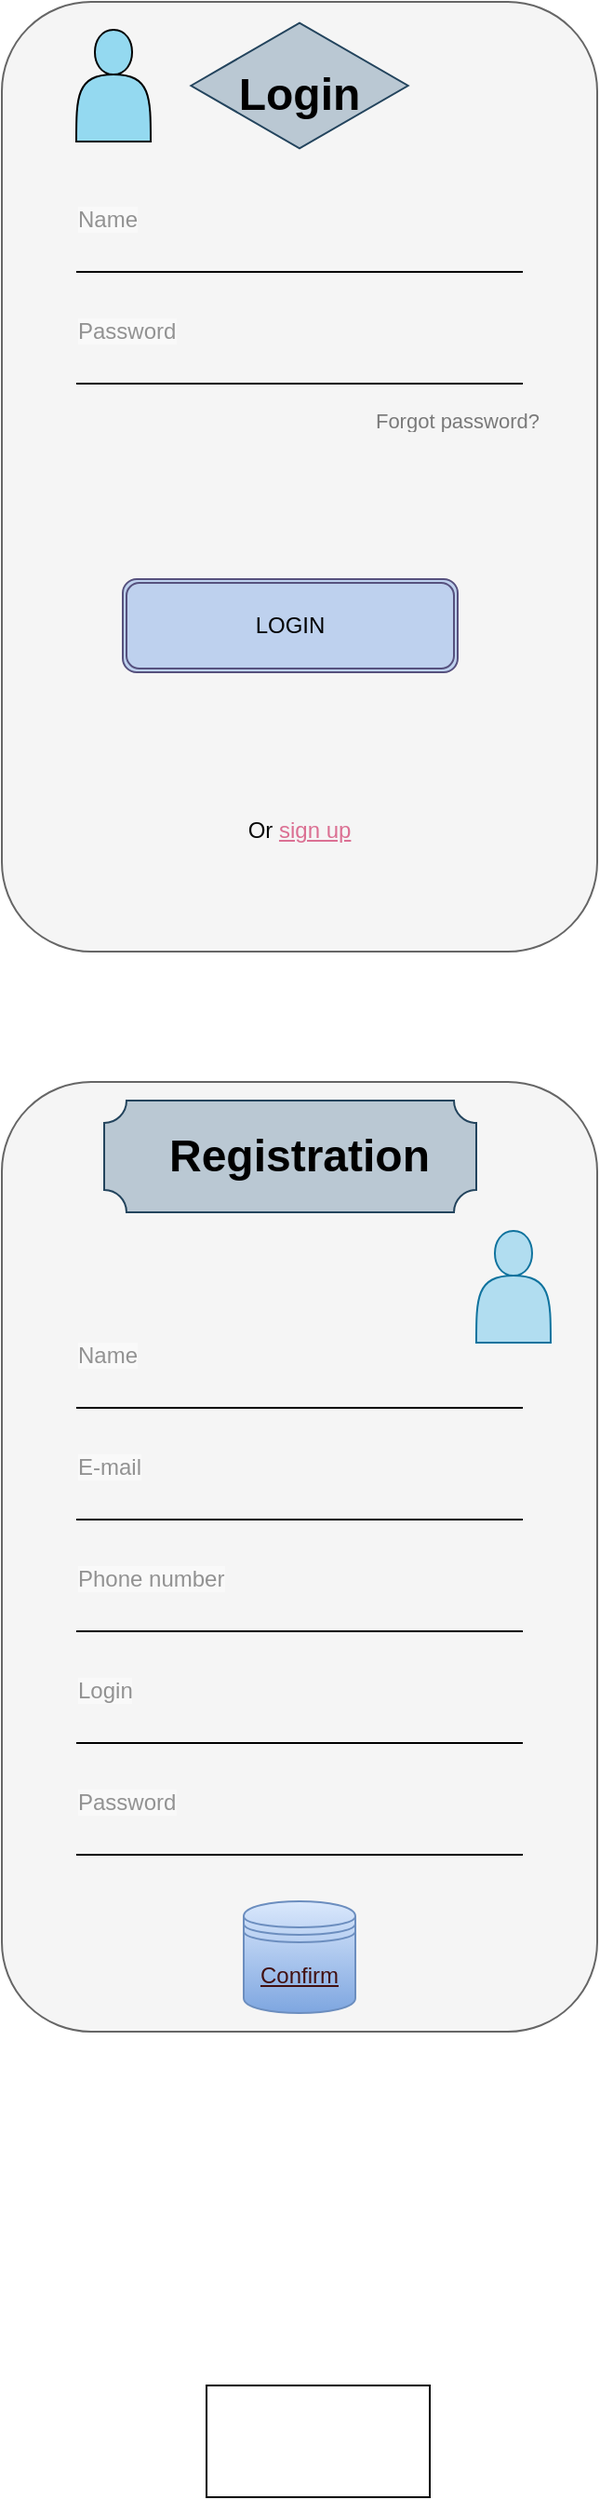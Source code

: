 <mxfile version="22.0.0" type="github">
  <diagram name="Страница — 1" id="094rIX_v4tiGBF97fC8Q">
    <mxGraphModel dx="1434" dy="790" grid="1" gridSize="10" guides="1" tooltips="1" connect="1" arrows="1" fold="1" page="1" pageScale="1" pageWidth="827" pageHeight="1169" math="0" shadow="0">
      <root>
        <mxCell id="0" />
        <mxCell id="1" parent="0" />
        <mxCell id="M2KzNqmG_oy7C7dPH1e2-12" value="" style="rounded=1;whiteSpace=wrap;html=1;direction=south;glass=0;fillColor=#f5f5f5;fontColor=#333333;strokeColor=#666666;shadow=0;" vertex="1" parent="1">
          <mxGeometry x="280" y="40" width="320" height="510" as="geometry" />
        </mxCell>
        <mxCell id="M2KzNqmG_oy7C7dPH1e2-18" value="" style="html=1;whiteSpace=wrap;aspect=fixed;shape=isoRectangle;fillStyle=solid;fillColor=#bac8d3;strokeColor=#23445d;" vertex="1" parent="1">
          <mxGeometry x="381.67" y="50" width="116.66" height="70" as="geometry" />
        </mxCell>
        <mxCell id="M2KzNqmG_oy7C7dPH1e2-13" value="Name" style="line;strokeWidth=1;html=1;perimeter=backbonePerimeter;points=[];outlineConnect=0;align=left;verticalAlign=bottom;horizontal=1;spacingTop=8;spacing=26;spacingLeft=-25;textOpacity=40;" vertex="1" parent="1">
          <mxGeometry x="320" y="180" width="240" height="10" as="geometry" />
        </mxCell>
        <mxCell id="M2KzNqmG_oy7C7dPH1e2-15" value="Password" style="line;strokeWidth=1;html=1;perimeter=backbonePerimeter;points=[];outlineConnect=0;align=left;spacing=26;verticalAlign=bottom;spacingLeft=-25;spacingRight=0;textOpacity=40;" vertex="1" parent="1">
          <mxGeometry x="320" y="240" width="240" height="10" as="geometry" />
        </mxCell>
        <mxCell id="M2KzNqmG_oy7C7dPH1e2-14" value="&lt;h1&gt;Login&lt;/h1&gt;" style="text;html=1;strokeColor=none;fillColor=none;spacing=5;spacingTop=-20;whiteSpace=wrap;overflow=hidden;rounded=0;align=center;" vertex="1" parent="1">
          <mxGeometry x="345" y="70" width="190" height="40" as="geometry" />
        </mxCell>
        <mxCell id="M2KzNqmG_oy7C7dPH1e2-20" value="" style="shape=actor;whiteSpace=wrap;html=1;fillColor=#94d9f0;" vertex="1" parent="1">
          <mxGeometry x="320" y="55" width="40" height="60" as="geometry" />
        </mxCell>
        <mxCell id="M2KzNqmG_oy7C7dPH1e2-21" value="LOGIN" style="shape=ext;double=1;rounded=1;whiteSpace=wrap;html=1;fillColor=#bed1ee;strokeColor=#56517e;" vertex="1" parent="1">
          <mxGeometry x="345" y="350" width="180" height="50" as="geometry" />
        </mxCell>
        <mxCell id="M2KzNqmG_oy7C7dPH1e2-22" value="Forgot password?" style="text;html=1;strokeColor=none;fillColor=none;align=center;verticalAlign=middle;whiteSpace=wrap;rounded=0;opacity=30;textOpacity=50;fontSize=11;" vertex="1" parent="1">
          <mxGeometry x="470" y="250" width="110" height="30" as="geometry" />
        </mxCell>
        <mxCell id="M2KzNqmG_oy7C7dPH1e2-23" value="&lt;font color=&quot;#080808&quot;&gt;Or &lt;/font&gt;&lt;u&gt;sign up&lt;/u&gt;" style="text;html=1;align=center;verticalAlign=middle;whiteSpace=wrap;rounded=0;fontColor=#db7093;" vertex="1" parent="1">
          <mxGeometry x="375" y="470" width="130" height="30" as="geometry" />
        </mxCell>
        <mxCell id="M2KzNqmG_oy7C7dPH1e2-25" value="" style="rounded=1;whiteSpace=wrap;html=1;direction=south;glass=0;fillColor=#f5f5f5;fontColor=#333333;strokeColor=#666666;" vertex="1" parent="1">
          <mxGeometry x="280" y="620" width="320" height="510" as="geometry" />
        </mxCell>
        <mxCell id="M2KzNqmG_oy7C7dPH1e2-27" value="" style="verticalLabelPosition=bottom;verticalAlign=top;html=1;shape=mxgraph.basic.plaque;dx=6;whiteSpace=wrap;fillColor=#bac8d3;strokeColor=#23445d;" vertex="1" parent="1">
          <mxGeometry x="335" y="630" width="200" height="60" as="geometry" />
        </mxCell>
        <mxCell id="M2KzNqmG_oy7C7dPH1e2-26" value="&lt;h1&gt;Registration&lt;/h1&gt;" style="text;html=1;strokeColor=none;fillColor=none;spacing=5;spacingTop=-20;whiteSpace=wrap;overflow=hidden;rounded=0;align=center;" vertex="1" parent="1">
          <mxGeometry x="345" y="640" width="190" height="40" as="geometry" />
        </mxCell>
        <mxCell id="M2KzNqmG_oy7C7dPH1e2-31" value="Name" style="line;strokeWidth=1;html=1;perimeter=backbonePerimeter;points=[];outlineConnect=0;align=left;verticalAlign=bottom;horizontal=1;spacingTop=8;spacing=26;spacingLeft=-25;textOpacity=40;" vertex="1" parent="1">
          <mxGeometry x="320" y="790" width="240" height="10" as="geometry" />
        </mxCell>
        <mxCell id="M2KzNqmG_oy7C7dPH1e2-32" value="Phone number" style="line;strokeWidth=1;html=1;perimeter=backbonePerimeter;points=[];outlineConnect=0;align=left;verticalAlign=bottom;horizontal=1;spacingTop=8;spacing=26;spacingLeft=-25;textOpacity=40;" vertex="1" parent="1">
          <mxGeometry x="320" y="910" width="240" height="10" as="geometry" />
        </mxCell>
        <mxCell id="M2KzNqmG_oy7C7dPH1e2-33" value="Login" style="line;strokeWidth=1;html=1;perimeter=backbonePerimeter;points=[];outlineConnect=0;align=left;verticalAlign=bottom;horizontal=1;spacingTop=8;spacing=26;spacingLeft=-25;textOpacity=40;" vertex="1" parent="1">
          <mxGeometry x="320" y="970" width="240" height="10" as="geometry" />
        </mxCell>
        <mxCell id="M2KzNqmG_oy7C7dPH1e2-34" value="Password" style="line;strokeWidth=1;html=1;perimeter=backbonePerimeter;points=[];outlineConnect=0;align=left;verticalAlign=bottom;horizontal=1;spacingTop=8;spacing=26;spacingLeft=-25;textOpacity=40;" vertex="1" parent="1">
          <mxGeometry x="320" y="1030" width="240" height="10" as="geometry" />
        </mxCell>
        <mxCell id="M2KzNqmG_oy7C7dPH1e2-36" value="E-mail" style="line;strokeWidth=1;html=1;perimeter=backbonePerimeter;points=[];outlineConnect=0;align=left;verticalAlign=bottom;horizontal=1;spacingTop=8;spacing=26;spacingLeft=-25;textOpacity=40;" vertex="1" parent="1">
          <mxGeometry x="320" y="850" width="240" height="10" as="geometry" />
        </mxCell>
        <mxCell id="M2KzNqmG_oy7C7dPH1e2-37" value="Confirm" style="shape=datastore;whiteSpace=wrap;html=1;labelBorderColor=none;fontStyle=4;fillColor=#dae8fc;gradientColor=#7ea6e0;strokeColor=#6c8ebf;fontColor=#421010;" vertex="1" parent="1">
          <mxGeometry x="410" y="1060" width="60" height="60" as="geometry" />
        </mxCell>
        <mxCell id="M2KzNqmG_oy7C7dPH1e2-38" value="" style="shape=actor;whiteSpace=wrap;html=1;fillColor=#b1ddf0;strokeColor=#10739e;" vertex="1" parent="1">
          <mxGeometry x="535" y="700" width="40" height="60" as="geometry" />
        </mxCell>
        <mxCell id="M2KzNqmG_oy7C7dPH1e2-41" value="" style="rounded=0;whiteSpace=wrap;html=1;" vertex="1" parent="1">
          <mxGeometry x="390" y="1320" width="120" height="60" as="geometry" />
        </mxCell>
      </root>
    </mxGraphModel>
  </diagram>
</mxfile>
